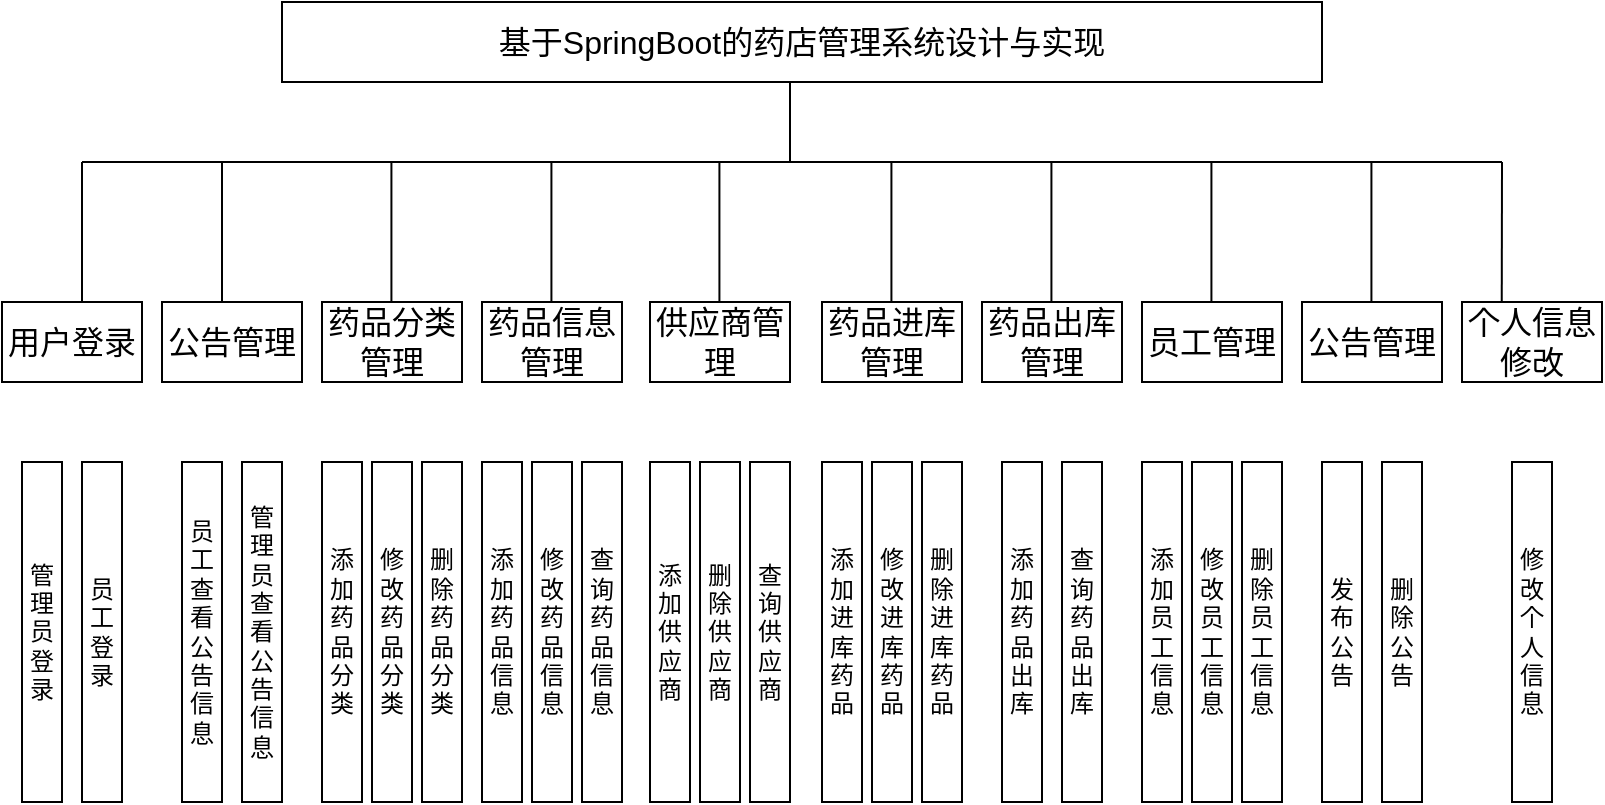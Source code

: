 <mxfile version="24.4.15" type="github">
  <diagram name="第 1 页" id="IaNWkyswzpFZbvP7_wMl">
    <mxGraphModel dx="1050" dy="534" grid="1" gridSize="10" guides="1" tooltips="1" connect="1" arrows="1" fold="1" page="1" pageScale="1" pageWidth="827" pageHeight="1169" math="0" shadow="0">
      <root>
        <mxCell id="0" />
        <mxCell id="1" parent="0" />
        <mxCell id="sVxJRuP6ow6xi-iuD9tg-1" value="&lt;font style=&quot;font-size: 16px;&quot;&gt;基于SpringBoot的药店管理系统设计与实现&lt;/font&gt;" style="rounded=0;whiteSpace=wrap;html=1;" vertex="1" parent="1">
          <mxGeometry x="160" y="60" width="520" height="40" as="geometry" />
        </mxCell>
        <mxCell id="sVxJRuP6ow6xi-iuD9tg-12" value="&lt;font style=&quot;font-size: 12px;&quot;&gt;管理员登录&lt;/font&gt;" style="rounded=0;whiteSpace=wrap;html=1;" vertex="1" parent="1">
          <mxGeometry x="30" y="290" width="20" height="170" as="geometry" />
        </mxCell>
        <mxCell id="sVxJRuP6ow6xi-iuD9tg-29" value="&lt;font style=&quot;font-size: 16px;&quot;&gt;用户登录&lt;/font&gt;" style="rounded=0;whiteSpace=wrap;html=1;" vertex="1" parent="1">
          <mxGeometry x="20" y="210" width="70" height="40" as="geometry" />
        </mxCell>
        <mxCell id="sVxJRuP6ow6xi-iuD9tg-33" value="&lt;font style=&quot;font-size: 16px;&quot;&gt;公告管理&lt;/font&gt;" style="rounded=0;whiteSpace=wrap;html=1;" vertex="1" parent="1">
          <mxGeometry x="100" y="210" width="70" height="40" as="geometry" />
        </mxCell>
        <mxCell id="sVxJRuP6ow6xi-iuD9tg-34" value="&lt;span style=&quot;font-size: 16px;&quot;&gt;药品分类管理&lt;/span&gt;" style="rounded=0;whiteSpace=wrap;html=1;" vertex="1" parent="1">
          <mxGeometry x="180" y="210" width="70" height="40" as="geometry" />
        </mxCell>
        <mxCell id="sVxJRuP6ow6xi-iuD9tg-35" value="&lt;span style=&quot;font-size: 16px;&quot;&gt;药品信息管理&lt;/span&gt;" style="rounded=0;whiteSpace=wrap;html=1;" vertex="1" parent="1">
          <mxGeometry x="260" y="210" width="70" height="40" as="geometry" />
        </mxCell>
        <mxCell id="sVxJRuP6ow6xi-iuD9tg-36" value="&lt;span style=&quot;font-size: 16px;&quot;&gt;供应商管理&lt;/span&gt;" style="rounded=0;whiteSpace=wrap;html=1;" vertex="1" parent="1">
          <mxGeometry x="344" y="210" width="70" height="40" as="geometry" />
        </mxCell>
        <mxCell id="sVxJRuP6ow6xi-iuD9tg-37" value="&lt;span style=&quot;font-size: 16px;&quot;&gt;药品进库管理&lt;/span&gt;" style="rounded=0;whiteSpace=wrap;html=1;" vertex="1" parent="1">
          <mxGeometry x="430" y="210" width="70" height="40" as="geometry" />
        </mxCell>
        <mxCell id="sVxJRuP6ow6xi-iuD9tg-38" value="&lt;span style=&quot;font-size: 16px;&quot;&gt;药品出库管理&lt;/span&gt;" style="rounded=0;whiteSpace=wrap;html=1;" vertex="1" parent="1">
          <mxGeometry x="510" y="210" width="70" height="40" as="geometry" />
        </mxCell>
        <mxCell id="sVxJRuP6ow6xi-iuD9tg-39" value="&lt;span style=&quot;font-size: 16px;&quot;&gt;员工管理&lt;/span&gt;" style="rounded=0;whiteSpace=wrap;html=1;" vertex="1" parent="1">
          <mxGeometry x="590" y="210" width="70" height="40" as="geometry" />
        </mxCell>
        <mxCell id="sVxJRuP6ow6xi-iuD9tg-40" value="&lt;font style=&quot;font-size: 16px;&quot;&gt;公告管理&lt;/font&gt;" style="rounded=0;whiteSpace=wrap;html=1;" vertex="1" parent="1">
          <mxGeometry x="670" y="210" width="70" height="40" as="geometry" />
        </mxCell>
        <mxCell id="sVxJRuP6ow6xi-iuD9tg-41" value="&lt;span style=&quot;font-size: 16px;&quot;&gt;个人信息修改&lt;/span&gt;" style="rounded=0;whiteSpace=wrap;html=1;" vertex="1" parent="1">
          <mxGeometry x="750" y="210" width="70" height="40" as="geometry" />
        </mxCell>
        <mxCell id="sVxJRuP6ow6xi-iuD9tg-43" value="&lt;font style=&quot;font-size: 12px;&quot;&gt;员工登录&lt;/font&gt;" style="rounded=0;whiteSpace=wrap;html=1;" vertex="1" parent="1">
          <mxGeometry x="60" y="290" width="20" height="170" as="geometry" />
        </mxCell>
        <mxCell id="sVxJRuP6ow6xi-iuD9tg-45" value="&lt;font style=&quot;font-size: 12px;&quot;&gt;员工查看公告信息&lt;/font&gt;" style="rounded=0;whiteSpace=wrap;html=1;" vertex="1" parent="1">
          <mxGeometry x="110" y="290" width="20" height="170" as="geometry" />
        </mxCell>
        <mxCell id="sVxJRuP6ow6xi-iuD9tg-46" value="&lt;font style=&quot;font-size: 12px;&quot;&gt;管理员查看公告信息&lt;/font&gt;" style="rounded=0;whiteSpace=wrap;html=1;" vertex="1" parent="1">
          <mxGeometry x="140" y="290" width="20" height="170" as="geometry" />
        </mxCell>
        <mxCell id="sVxJRuP6ow6xi-iuD9tg-47" value="添加药品分类" style="rounded=0;whiteSpace=wrap;html=1;" vertex="1" parent="1">
          <mxGeometry x="180" y="290" width="20" height="170" as="geometry" />
        </mxCell>
        <mxCell id="sVxJRuP6ow6xi-iuD9tg-48" value="修改药品分类" style="rounded=0;whiteSpace=wrap;html=1;" vertex="1" parent="1">
          <mxGeometry x="205" y="290" width="20" height="170" as="geometry" />
        </mxCell>
        <mxCell id="sVxJRuP6ow6xi-iuD9tg-49" value="删除药品分类" style="rounded=0;whiteSpace=wrap;html=1;" vertex="1" parent="1">
          <mxGeometry x="230" y="290" width="20" height="170" as="geometry" />
        </mxCell>
        <mxCell id="sVxJRuP6ow6xi-iuD9tg-50" value="添加药品信息" style="rounded=0;whiteSpace=wrap;html=1;" vertex="1" parent="1">
          <mxGeometry x="260" y="290" width="20" height="170" as="geometry" />
        </mxCell>
        <mxCell id="sVxJRuP6ow6xi-iuD9tg-51" value="修改药品信息" style="rounded=0;whiteSpace=wrap;html=1;" vertex="1" parent="1">
          <mxGeometry x="285" y="290" width="20" height="170" as="geometry" />
        </mxCell>
        <mxCell id="sVxJRuP6ow6xi-iuD9tg-52" value="查询药品信息" style="rounded=0;whiteSpace=wrap;html=1;" vertex="1" parent="1">
          <mxGeometry x="310" y="290" width="20" height="170" as="geometry" />
        </mxCell>
        <mxCell id="sVxJRuP6ow6xi-iuD9tg-53" value="添加供应商" style="rounded=0;whiteSpace=wrap;html=1;" vertex="1" parent="1">
          <mxGeometry x="344" y="290" width="20" height="170" as="geometry" />
        </mxCell>
        <mxCell id="sVxJRuP6ow6xi-iuD9tg-54" value="删除供应商" style="rounded=0;whiteSpace=wrap;html=1;" vertex="1" parent="1">
          <mxGeometry x="369" y="290" width="20" height="170" as="geometry" />
        </mxCell>
        <mxCell id="sVxJRuP6ow6xi-iuD9tg-55" value="查询供应商" style="rounded=0;whiteSpace=wrap;html=1;" vertex="1" parent="1">
          <mxGeometry x="394" y="290" width="20" height="170" as="geometry" />
        </mxCell>
        <mxCell id="sVxJRuP6ow6xi-iuD9tg-56" value="添加进库药品" style="rounded=0;whiteSpace=wrap;html=1;" vertex="1" parent="1">
          <mxGeometry x="430" y="290" width="20" height="170" as="geometry" />
        </mxCell>
        <mxCell id="sVxJRuP6ow6xi-iuD9tg-57" value="修改进库药品" style="rounded=0;whiteSpace=wrap;html=1;" vertex="1" parent="1">
          <mxGeometry x="455" y="290" width="20" height="170" as="geometry" />
        </mxCell>
        <mxCell id="sVxJRuP6ow6xi-iuD9tg-58" value="删除进库药品" style="rounded=0;whiteSpace=wrap;html=1;" vertex="1" parent="1">
          <mxGeometry x="480" y="290" width="20" height="170" as="geometry" />
        </mxCell>
        <mxCell id="sVxJRuP6ow6xi-iuD9tg-59" value="添加药品出库" style="rounded=0;whiteSpace=wrap;html=1;" vertex="1" parent="1">
          <mxGeometry x="520" y="290" width="20" height="170" as="geometry" />
        </mxCell>
        <mxCell id="sVxJRuP6ow6xi-iuD9tg-60" value="查询药品出库" style="rounded=0;whiteSpace=wrap;html=1;" vertex="1" parent="1">
          <mxGeometry x="550" y="290" width="20" height="170" as="geometry" />
        </mxCell>
        <mxCell id="sVxJRuP6ow6xi-iuD9tg-62" value="添加员工信息" style="rounded=0;whiteSpace=wrap;html=1;" vertex="1" parent="1">
          <mxGeometry x="590" y="290" width="20" height="170" as="geometry" />
        </mxCell>
        <mxCell id="sVxJRuP6ow6xi-iuD9tg-63" value="修改员工信息" style="rounded=0;whiteSpace=wrap;html=1;" vertex="1" parent="1">
          <mxGeometry x="615" y="290" width="20" height="170" as="geometry" />
        </mxCell>
        <mxCell id="sVxJRuP6ow6xi-iuD9tg-64" value="删除员工信息" style="rounded=0;whiteSpace=wrap;html=1;" vertex="1" parent="1">
          <mxGeometry x="640" y="290" width="20" height="170" as="geometry" />
        </mxCell>
        <mxCell id="sVxJRuP6ow6xi-iuD9tg-65" value="发布公告" style="rounded=0;whiteSpace=wrap;html=1;" vertex="1" parent="1">
          <mxGeometry x="680" y="290" width="20" height="170" as="geometry" />
        </mxCell>
        <mxCell id="sVxJRuP6ow6xi-iuD9tg-66" value="删除公告" style="rounded=0;whiteSpace=wrap;html=1;" vertex="1" parent="1">
          <mxGeometry x="710" y="290" width="20" height="170" as="geometry" />
        </mxCell>
        <mxCell id="sVxJRuP6ow6xi-iuD9tg-67" value="修改个人信息" style="rounded=0;whiteSpace=wrap;html=1;" vertex="1" parent="1">
          <mxGeometry x="775" y="290" width="20" height="170" as="geometry" />
        </mxCell>
        <mxCell id="sVxJRuP6ow6xi-iuD9tg-68" value="" style="endArrow=none;html=1;rounded=0;" edge="1" parent="1">
          <mxGeometry width="50" height="50" relative="1" as="geometry">
            <mxPoint x="60" y="210" as="sourcePoint" />
            <mxPoint x="60" y="140" as="targetPoint" />
          </mxGeometry>
        </mxCell>
        <mxCell id="sVxJRuP6ow6xi-iuD9tg-69" value="" style="endArrow=none;html=1;rounded=0;exitX=0.284;exitY=-0.002;exitDx=0;exitDy=0;exitPerimeter=0;" edge="1" parent="1" source="sVxJRuP6ow6xi-iuD9tg-41">
          <mxGeometry width="50" height="50" relative="1" as="geometry">
            <mxPoint x="775" y="210" as="sourcePoint" />
            <mxPoint x="770" y="140" as="targetPoint" />
          </mxGeometry>
        </mxCell>
        <mxCell id="sVxJRuP6ow6xi-iuD9tg-70" value="" style="endArrow=none;html=1;rounded=0;" edge="1" parent="1">
          <mxGeometry width="50" height="50" relative="1" as="geometry">
            <mxPoint x="60" y="140" as="sourcePoint" />
            <mxPoint x="770" y="140" as="targetPoint" />
          </mxGeometry>
        </mxCell>
        <mxCell id="sVxJRuP6ow6xi-iuD9tg-71" value="" style="endArrow=none;html=1;rounded=0;" edge="1" parent="1">
          <mxGeometry width="50" height="50" relative="1" as="geometry">
            <mxPoint x="130" y="210" as="sourcePoint" />
            <mxPoint x="130" y="140" as="targetPoint" />
          </mxGeometry>
        </mxCell>
        <mxCell id="sVxJRuP6ow6xi-iuD9tg-72" value="" style="endArrow=none;html=1;rounded=0;" edge="1" parent="1">
          <mxGeometry width="50" height="50" relative="1" as="geometry">
            <mxPoint x="214.71" y="210" as="sourcePoint" />
            <mxPoint x="214.71" y="140" as="targetPoint" />
          </mxGeometry>
        </mxCell>
        <mxCell id="sVxJRuP6ow6xi-iuD9tg-73" value="" style="endArrow=none;html=1;rounded=0;" edge="1" parent="1">
          <mxGeometry width="50" height="50" relative="1" as="geometry">
            <mxPoint x="294.71" y="210" as="sourcePoint" />
            <mxPoint x="294.71" y="140" as="targetPoint" />
          </mxGeometry>
        </mxCell>
        <mxCell id="sVxJRuP6ow6xi-iuD9tg-74" value="" style="endArrow=none;html=1;rounded=0;" edge="1" parent="1">
          <mxGeometry width="50" height="50" relative="1" as="geometry">
            <mxPoint x="378.71" y="210" as="sourcePoint" />
            <mxPoint x="378.71" y="140" as="targetPoint" />
          </mxGeometry>
        </mxCell>
        <mxCell id="sVxJRuP6ow6xi-iuD9tg-75" value="" style="endArrow=none;html=1;rounded=0;" edge="1" parent="1">
          <mxGeometry width="50" height="50" relative="1" as="geometry">
            <mxPoint x="464.71" y="210" as="sourcePoint" />
            <mxPoint x="464.71" y="140" as="targetPoint" />
          </mxGeometry>
        </mxCell>
        <mxCell id="sVxJRuP6ow6xi-iuD9tg-76" value="" style="endArrow=none;html=1;rounded=0;" edge="1" parent="1">
          <mxGeometry width="50" height="50" relative="1" as="geometry">
            <mxPoint x="544.71" y="210" as="sourcePoint" />
            <mxPoint x="544.71" y="140" as="targetPoint" />
          </mxGeometry>
        </mxCell>
        <mxCell id="sVxJRuP6ow6xi-iuD9tg-77" value="" style="endArrow=none;html=1;rounded=0;" edge="1" parent="1">
          <mxGeometry width="50" height="50" relative="1" as="geometry">
            <mxPoint x="624.71" y="210" as="sourcePoint" />
            <mxPoint x="624.71" y="140" as="targetPoint" />
          </mxGeometry>
        </mxCell>
        <mxCell id="sVxJRuP6ow6xi-iuD9tg-78" value="" style="endArrow=none;html=1;rounded=0;" edge="1" parent="1">
          <mxGeometry width="50" height="50" relative="1" as="geometry">
            <mxPoint x="704.71" y="210" as="sourcePoint" />
            <mxPoint x="704.71" y="140" as="targetPoint" />
          </mxGeometry>
        </mxCell>
        <mxCell id="sVxJRuP6ow6xi-iuD9tg-79" value="" style="endArrow=none;html=1;rounded=0;" edge="1" parent="1">
          <mxGeometry width="50" height="50" relative="1" as="geometry">
            <mxPoint x="414" y="140" as="sourcePoint" />
            <mxPoint x="414" y="100" as="targetPoint" />
          </mxGeometry>
        </mxCell>
      </root>
    </mxGraphModel>
  </diagram>
</mxfile>
